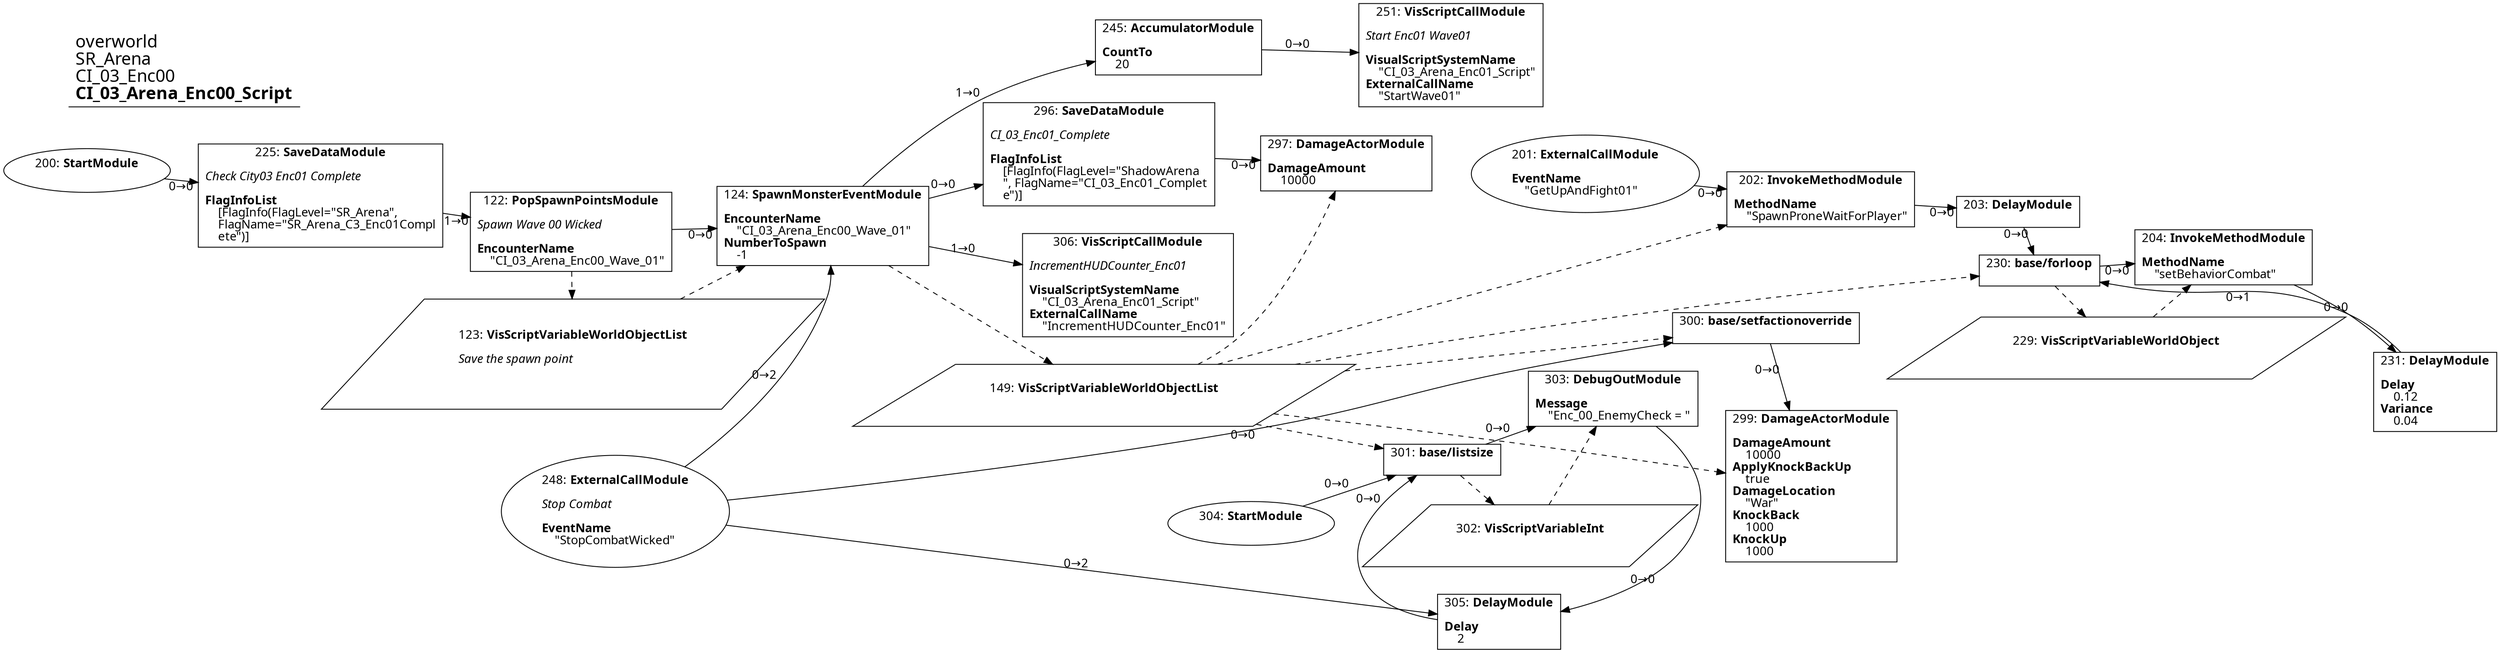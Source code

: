 digraph {
    layout = fdp;
    overlap = prism;
    sep = "+16";
    splines = spline;

    node [ shape = box ];

    graph [ fontname = "Segoe UI" ];
    node [ fontname = "Segoe UI" ];
    edge [ fontname = "Segoe UI" ];

    122 [ label = <122: <b>PopSpawnPointsModule</b><br/><br/><i>Spawn Wave 00 Wicked<br align="left"/></i><br align="left"/><b>EncounterName</b><br align="left"/>    &quot;CI_03_Arena_Enc00_Wave_01&quot;<br align="left"/>> ];
    122 [ pos = "0.22900002,-0.753!" ];
    122 -> 124 [ label = "0→0" ];
    122 -> 123 [ style = dashed ];

    123 [ label = <123: <b>VisScriptVariableWorldObjectList</b><br/><br/><i>Save the spawn point<br align="left"/></i><br align="left"/>> ];
    123 [ shape = parallelogram ]
    123 [ pos = "0.46100003,-0.873!" ];

    124 [ label = <124: <b>SpawnMonsterEventModule</b><br/><br/><b>EncounterName</b><br align="left"/>    &quot;CI_03_Arena_Enc00_Wave_01&quot;<br align="left"/><b>NumberToSpawn</b><br align="left"/>    -1<br align="left"/>> ];
    124 [ pos = "0.689,-0.753!" ];
    124 -> 245 [ label = "1→0" ];
    124 -> 296 [ label = "0→0" ];
    124 -> 306 [ label = "1→0" ];
    123 -> 124 [ style = dashed ];
    124 -> 149 [ style = dashed ];

    149 [ label = <149: <b>VisScriptVariableWorldObjectList</b><br/><br/>> ];
    149 [ shape = parallelogram ]
    149 [ pos = "1.1830001,-1.036!" ];

    200 [ label = <200: <b>StartModule</b><br/><br/>> ];
    200 [ shape = oval ]
    200 [ pos = "-0.155,-0.73!" ];
    200 -> 225 [ label = "0→0" ];

    201 [ label = <201: <b>ExternalCallModule</b><br/><br/><b>EventName</b><br align="left"/>    &quot;GetUpAndFight01&quot;<br align="left"/>> ];
    201 [ shape = oval ]
    201 [ pos = "1.5610001,-0.75500005!" ];
    201 -> 202 [ label = "0→0" ];

    202 [ label = <202: <b>InvokeMethodModule</b><br/><br/><b>MethodName</b><br align="left"/>    &quot;SpawnProneWaitForPlayer&quot;<br align="left"/>> ];
    202 [ pos = "1.784,-0.75500005!" ];
    202 -> 203 [ label = "0→0" ];
    149 -> 202 [ style = dashed ];

    203 [ label = <203: <b>DelayModule</b><br/><br/>> ];
    203 [ pos = "1.9850001,-0.75500005!" ];
    203 -> 230 [ label = "0→0" ];

    204 [ label = <204: <b>InvokeMethodModule</b><br/><br/><b>MethodName</b><br align="left"/>    &quot;setBehaviorCombat&quot;<br align="left"/>> ];
    204 [ pos = "2.3470001,-0.84400004!" ];
    204 -> 231 [ label = "0→0" ];
    229 -> 204 [ style = dashed ];

    225 [ label = <225: <b>SaveDataModule</b><br/><br/><i>Check City03 Enc01 Complete<br align="left"/></i><br align="left"/><b>FlagInfoList</b><br align="left"/>    [FlagInfo(FlagLevel=&quot;SR_Arena&quot;, <br align="left"/>    FlagName=&quot;SR_Arena_C3_Enc01Compl<br align="left"/>    ete&quot;)]<br align="left"/>> ];
    225 [ pos = "0.024,-0.73!" ];
    225 -> 122 [ label = "1→0" ];

    229 [ label = <229: <b>VisScriptVariableWorldObject</b><br/><br/>> ];
    229 [ shape = parallelogram ]
    229 [ pos = "2.196,-1.01!" ];

    230 [ label = <230: <b>base/forloop</b><br/><br/>> ];
    230 [ pos = "2.1850002,-0.84400004!" ];
    230 -> 204 [ label = "0→0" ];
    230 -> 229 [ style = dashed ];
    149 -> 230 [ style = dashed ];

    231 [ label = <231: <b>DelayModule</b><br/><br/><b>Delay</b><br align="left"/>    0.12<br align="left"/><b>Variance</b><br align="left"/>    0.04<br align="left"/>> ];
    231 [ pos = "2.39,-1.0320001!" ];
    231 -> 230 [ label = "0→1" ];

    245 [ label = <245: <b>AccumulatorModule</b><br/><br/><b>CountTo</b><br align="left"/>    20<br align="left"/>> ];
    245 [ pos = "1.1680001,-0.55!" ];
    245 -> 251 [ label = "0→0" ];

    248 [ label = <248: <b>ExternalCallModule</b><br/><br/><i>Stop Combat<br align="left"/></i><br align="left"/><b>EventName</b><br align="left"/>    &quot;StopCombatWicked&quot;<br align="left"/>> ];
    248 [ shape = oval ]
    248 [ pos = "0.42800003,-1.0680001!" ];
    248 -> 124 [ label = "0→2" ];
    248 -> 300 [ label = "0→0" ];
    248 -> 305 [ label = "0→2" ];

    251 [ label = <251: <b>VisScriptCallModule</b><br/><br/><i>Start Enc01 Wave01<br align="left"/></i><br align="left"/><b>VisualScriptSystemName</b><br align="left"/>    &quot;CI_03_Arena_Enc01_Script&quot;<br align="left"/><b>ExternalCallName</b><br align="left"/>    &quot;StartWave01&quot;<br align="left"/>> ];
    251 [ pos = "1.3820001,-0.55!" ];

    296 [ label = <296: <b>SaveDataModule</b><br/><br/><i>CI_03_Enc01_Complete<br align="left"/></i><br align="left"/><b>FlagInfoList</b><br align="left"/>    [FlagInfo(FlagLevel=&quot;ShadowArena<br align="left"/>    &quot;, FlagName=&quot;CI_03_Enc01_Complet<br align="left"/>    e&quot;)]<br align="left"/>> ];
    296 [ pos = "1.1700001,-0.753!" ];
    296 -> 297 [ label = "0→0" ];

    297 [ label = <297: <b>DamageActorModule</b><br/><br/><b>DamageAmount</b><br align="left"/>    10000<br align="left"/>> ];
    297 [ pos = "1.3970001,-0.753!" ];
    149 -> 297 [ style = dashed ];

    299 [ label = <299: <b>DamageActorModule</b><br/><br/><b>DamageAmount</b><br align="left"/>    10000<br align="left"/><b>ApplyKnockBackUp</b><br align="left"/>    true<br align="left"/><b>DamageLocation</b><br align="left"/>    &quot;War&quot;<br align="left"/><b>KnockBack</b><br align="left"/>    1000<br align="left"/><b>KnockUp</b><br align="left"/>    1000<br align="left"/>> ];
    299 [ pos = "1.83,-1.192!" ];
    149 -> 299 [ style = dashed ];

    300 [ label = <300: <b>base/setfactionoverride</b><br/><br/>> ];
    300 [ pos = "1.8080001,-1.0680001!" ];
    300 -> 299 [ label = "0→0" ];
    149 -> 300 [ style = dashed ];

    301 [ label = <301: <b>base/listsize</b><br/><br/>> ];
    301 [ pos = "1.414,-1.1220001!" ];
    301 -> 303 [ label = "0→0" ];
    301 -> 302 [ style = dashed ];
    149 -> 301 [ style = dashed ];

    302 [ label = <302: <b>VisScriptVariableInt</b><br/><br/>> ];
    302 [ shape = parallelogram ]
    302 [ pos = "1.5000001,-1.235!" ];

    303 [ label = <303: <b>DebugOutModule</b><br/><br/><b>Message</b><br align="left"/>    &quot;Enc_00_EnemyCheck = &quot;<br align="left"/>> ];
    303 [ pos = "1.57,-1.1220001!" ];
    303 -> 305 [ label = "0→0" ];
    302 -> 303 [ style = dashed ];

    304 [ label = <304: <b>StartModule</b><br/><br/>> ];
    304 [ shape = oval ]
    304 [ pos = "1.2370001,-1.1220001!" ];
    304 -> 301 [ label = "0→0" ];

    305 [ label = <305: <b>DelayModule</b><br/><br/><b>Delay</b><br align="left"/>    2<br align="left"/>> ];
    305 [ pos = "1.468,-1.3800001!" ];
    305 -> 301 [ label = "0→0" ];

    306 [ label = <306: <b>VisScriptCallModule</b><br/><br/><i>IncrementHUDCounter_Enc01<br align="left"/></i><br align="left"/><b>VisualScriptSystemName</b><br align="left"/>    &quot;CI_03_Arena_Enc01_Script&quot;<br align="left"/><b>ExternalCallName</b><br align="left"/>    &quot;IncrementHUDCounter_Enc01&quot;<br align="left"/>> ];
    306 [ pos = "1.1700001,-0.90400004!" ];

    title [ pos = "-0.156,-0.549!" ];
    title [ shape = underline ];
    title [ label = <<font point-size="20">overworld<br align="left"/>SR_Arena<br align="left"/>CI_03_Enc00<br align="left"/><b>CI_03_Arena_Enc00_Script</b><br align="left"/></font>> ];
}
